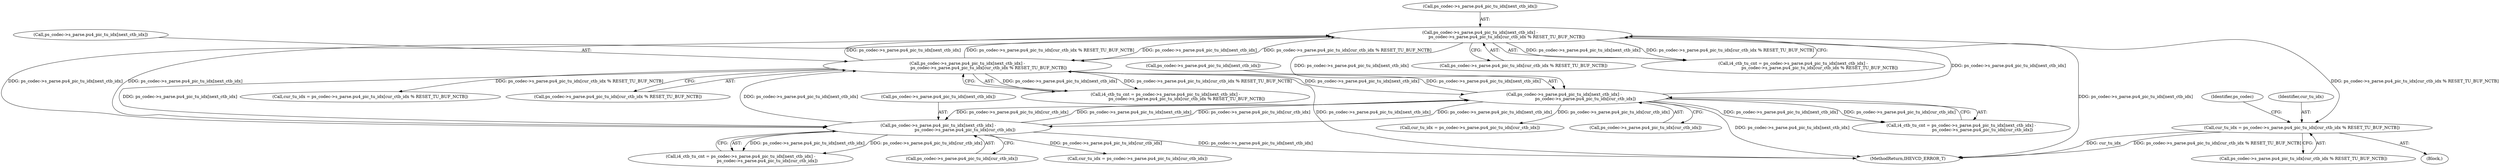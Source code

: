 digraph "0_Android_bcfc7124f6ef9f1ec128fb2e90de774a5b33d199_0@array" {
"1003874" [label="(Call,cur_tu_idx = ps_codec->s_parse.pu4_pic_tu_idx[cur_ctb_idx % RESET_TU_BUF_NCTB])"];
"1003857" [label="(Call,ps_codec->s_parse.pu4_pic_tu_idx[next_ctb_idx] -\n                                        ps_codec->s_parse.pu4_pic_tu_idx[cur_ctb_idx % RESET_TU_BUF_NCTB])"];
"1002749" [label="(Call,ps_codec->s_parse.pu4_pic_tu_idx[next_ctb_idx] -\n                                ps_codec->s_parse.pu4_pic_tu_idx[cur_ctb_idx % RESET_TU_BUF_NCTB])"];
"1002781" [label="(Call,ps_codec->s_parse.pu4_pic_tu_idx[next_ctb_idx] -\n                                ps_codec->s_parse.pu4_pic_tu_idx[cur_ctb_idx])"];
"1003889" [label="(Call,ps_codec->s_parse.pu4_pic_tu_idx[next_ctb_idx] -\n                                        ps_codec->s_parse.pu4_pic_tu_idx[cur_ctb_idx])"];
"1002747" [label="(Call,i4_ctb_tu_cnt = ps_codec->s_parse.pu4_pic_tu_idx[next_ctb_idx] -\n                                ps_codec->s_parse.pu4_pic_tu_idx[cur_ctb_idx % RESET_TU_BUF_NCTB])"];
"1002766" [label="(Call,cur_tu_idx = ps_codec->s_parse.pu4_pic_tu_idx[cur_ctb_idx % RESET_TU_BUF_NCTB])"];
"1003858" [label="(Call,ps_codec->s_parse.pu4_pic_tu_idx[next_ctb_idx])"];
"1003890" [label="(Call,ps_codec->s_parse.pu4_pic_tu_idx[next_ctb_idx])"];
"1002782" [label="(Call,ps_codec->s_parse.pu4_pic_tu_idx[next_ctb_idx])"];
"1003887" [label="(Call,i4_ctb_tu_cnt = ps_codec->s_parse.pu4_pic_tu_idx[next_ctb_idx] -\n                                        ps_codec->s_parse.pu4_pic_tu_idx[cur_ctb_idx])"];
"1002789" [label="(Call,ps_codec->s_parse.pu4_pic_tu_idx[cur_ctb_idx])"];
"1003897" [label="(Call,ps_codec->s_parse.pu4_pic_tu_idx[cur_ctb_idx])"];
"1002749" [label="(Call,ps_codec->s_parse.pu4_pic_tu_idx[next_ctb_idx] -\n                                ps_codec->s_parse.pu4_pic_tu_idx[cur_ctb_idx % RESET_TU_BUF_NCTB])"];
"1003917" [label="(Identifier,ps_codec)"];
"1003865" [label="(Call,ps_codec->s_parse.pu4_pic_tu_idx[cur_ctb_idx % RESET_TU_BUF_NCTB])"];
"1003904" [label="(Call,cur_tu_idx = ps_codec->s_parse.pu4_pic_tu_idx[cur_ctb_idx])"];
"1002757" [label="(Call,ps_codec->s_parse.pu4_pic_tu_idx[cur_ctb_idx % RESET_TU_BUF_NCTB])"];
"1003855" [label="(Call,i4_ctb_tu_cnt = ps_codec->s_parse.pu4_pic_tu_idx[next_ctb_idx] -\n                                        ps_codec->s_parse.pu4_pic_tu_idx[cur_ctb_idx % RESET_TU_BUF_NCTB])"];
"1003876" [label="(Call,ps_codec->s_parse.pu4_pic_tu_idx[cur_ctb_idx % RESET_TU_BUF_NCTB])"];
"1005173" [label="(MethodReturn,IHEVCD_ERROR_T)"];
"1002781" [label="(Call,ps_codec->s_parse.pu4_pic_tu_idx[next_ctb_idx] -\n                                ps_codec->s_parse.pu4_pic_tu_idx[cur_ctb_idx])"];
"1003889" [label="(Call,ps_codec->s_parse.pu4_pic_tu_idx[next_ctb_idx] -\n                                        ps_codec->s_parse.pu4_pic_tu_idx[cur_ctb_idx])"];
"1002750" [label="(Call,ps_codec->s_parse.pu4_pic_tu_idx[next_ctb_idx])"];
"1002779" [label="(Call,i4_ctb_tu_cnt = ps_codec->s_parse.pu4_pic_tu_idx[next_ctb_idx] -\n                                ps_codec->s_parse.pu4_pic_tu_idx[cur_ctb_idx])"];
"1003854" [label="(Block,)"];
"1003875" [label="(Identifier,cur_tu_idx)"];
"1003857" [label="(Call,ps_codec->s_parse.pu4_pic_tu_idx[next_ctb_idx] -\n                                        ps_codec->s_parse.pu4_pic_tu_idx[cur_ctb_idx % RESET_TU_BUF_NCTB])"];
"1003874" [label="(Call,cur_tu_idx = ps_codec->s_parse.pu4_pic_tu_idx[cur_ctb_idx % RESET_TU_BUF_NCTB])"];
"1002796" [label="(Call,cur_tu_idx = ps_codec->s_parse.pu4_pic_tu_idx[cur_ctb_idx])"];
"1003874" -> "1003854"  [label="AST: "];
"1003874" -> "1003876"  [label="CFG: "];
"1003875" -> "1003874"  [label="AST: "];
"1003876" -> "1003874"  [label="AST: "];
"1003917" -> "1003874"  [label="CFG: "];
"1003874" -> "1005173"  [label="DDG: ps_codec->s_parse.pu4_pic_tu_idx[cur_ctb_idx % RESET_TU_BUF_NCTB]"];
"1003874" -> "1005173"  [label="DDG: cur_tu_idx"];
"1003857" -> "1003874"  [label="DDG: ps_codec->s_parse.pu4_pic_tu_idx[cur_ctb_idx % RESET_TU_BUF_NCTB]"];
"1003857" -> "1003855"  [label="AST: "];
"1003857" -> "1003865"  [label="CFG: "];
"1003858" -> "1003857"  [label="AST: "];
"1003865" -> "1003857"  [label="AST: "];
"1003855" -> "1003857"  [label="CFG: "];
"1003857" -> "1005173"  [label="DDG: ps_codec->s_parse.pu4_pic_tu_idx[next_ctb_idx]"];
"1003857" -> "1002749"  [label="DDG: ps_codec->s_parse.pu4_pic_tu_idx[next_ctb_idx]"];
"1003857" -> "1002749"  [label="DDG: ps_codec->s_parse.pu4_pic_tu_idx[cur_ctb_idx % RESET_TU_BUF_NCTB]"];
"1003857" -> "1002781"  [label="DDG: ps_codec->s_parse.pu4_pic_tu_idx[next_ctb_idx]"];
"1003857" -> "1003855"  [label="DDG: ps_codec->s_parse.pu4_pic_tu_idx[next_ctb_idx]"];
"1003857" -> "1003855"  [label="DDG: ps_codec->s_parse.pu4_pic_tu_idx[cur_ctb_idx % RESET_TU_BUF_NCTB]"];
"1002749" -> "1003857"  [label="DDG: ps_codec->s_parse.pu4_pic_tu_idx[next_ctb_idx]"];
"1002749" -> "1003857"  [label="DDG: ps_codec->s_parse.pu4_pic_tu_idx[cur_ctb_idx % RESET_TU_BUF_NCTB]"];
"1002781" -> "1003857"  [label="DDG: ps_codec->s_parse.pu4_pic_tu_idx[next_ctb_idx]"];
"1003889" -> "1003857"  [label="DDG: ps_codec->s_parse.pu4_pic_tu_idx[next_ctb_idx]"];
"1003857" -> "1003889"  [label="DDG: ps_codec->s_parse.pu4_pic_tu_idx[next_ctb_idx]"];
"1002749" -> "1002747"  [label="AST: "];
"1002749" -> "1002757"  [label="CFG: "];
"1002750" -> "1002749"  [label="AST: "];
"1002757" -> "1002749"  [label="AST: "];
"1002747" -> "1002749"  [label="CFG: "];
"1002749" -> "1005173"  [label="DDG: ps_codec->s_parse.pu4_pic_tu_idx[next_ctb_idx]"];
"1002749" -> "1002747"  [label="DDG: ps_codec->s_parse.pu4_pic_tu_idx[next_ctb_idx]"];
"1002749" -> "1002747"  [label="DDG: ps_codec->s_parse.pu4_pic_tu_idx[cur_ctb_idx % RESET_TU_BUF_NCTB]"];
"1002781" -> "1002749"  [label="DDG: ps_codec->s_parse.pu4_pic_tu_idx[next_ctb_idx]"];
"1003889" -> "1002749"  [label="DDG: ps_codec->s_parse.pu4_pic_tu_idx[next_ctb_idx]"];
"1002749" -> "1002766"  [label="DDG: ps_codec->s_parse.pu4_pic_tu_idx[cur_ctb_idx % RESET_TU_BUF_NCTB]"];
"1002749" -> "1002781"  [label="DDG: ps_codec->s_parse.pu4_pic_tu_idx[next_ctb_idx]"];
"1002749" -> "1003889"  [label="DDG: ps_codec->s_parse.pu4_pic_tu_idx[next_ctb_idx]"];
"1002781" -> "1002779"  [label="AST: "];
"1002781" -> "1002789"  [label="CFG: "];
"1002782" -> "1002781"  [label="AST: "];
"1002789" -> "1002781"  [label="AST: "];
"1002779" -> "1002781"  [label="CFG: "];
"1002781" -> "1005173"  [label="DDG: ps_codec->s_parse.pu4_pic_tu_idx[next_ctb_idx]"];
"1002781" -> "1002779"  [label="DDG: ps_codec->s_parse.pu4_pic_tu_idx[next_ctb_idx]"];
"1002781" -> "1002779"  [label="DDG: ps_codec->s_parse.pu4_pic_tu_idx[cur_ctb_idx]"];
"1003889" -> "1002781"  [label="DDG: ps_codec->s_parse.pu4_pic_tu_idx[next_ctb_idx]"];
"1003889" -> "1002781"  [label="DDG: ps_codec->s_parse.pu4_pic_tu_idx[cur_ctb_idx]"];
"1002781" -> "1002796"  [label="DDG: ps_codec->s_parse.pu4_pic_tu_idx[cur_ctb_idx]"];
"1002781" -> "1003889"  [label="DDG: ps_codec->s_parse.pu4_pic_tu_idx[next_ctb_idx]"];
"1002781" -> "1003889"  [label="DDG: ps_codec->s_parse.pu4_pic_tu_idx[cur_ctb_idx]"];
"1003889" -> "1003887"  [label="AST: "];
"1003889" -> "1003897"  [label="CFG: "];
"1003890" -> "1003889"  [label="AST: "];
"1003897" -> "1003889"  [label="AST: "];
"1003887" -> "1003889"  [label="CFG: "];
"1003889" -> "1005173"  [label="DDG: ps_codec->s_parse.pu4_pic_tu_idx[next_ctb_idx]"];
"1003889" -> "1003887"  [label="DDG: ps_codec->s_parse.pu4_pic_tu_idx[next_ctb_idx]"];
"1003889" -> "1003887"  [label="DDG: ps_codec->s_parse.pu4_pic_tu_idx[cur_ctb_idx]"];
"1003889" -> "1003904"  [label="DDG: ps_codec->s_parse.pu4_pic_tu_idx[cur_ctb_idx]"];
}
